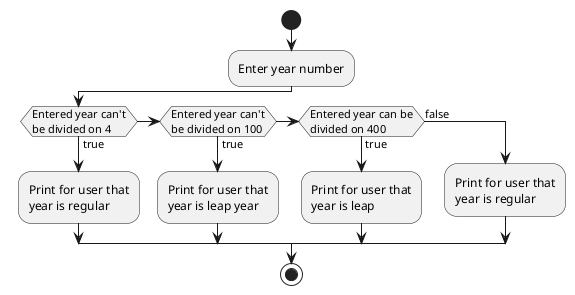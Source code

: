 @startuml
'https://plantuml.com/activity-diagram-beta

start
:Enter year number;
if (Entered year can't
be divided on 4) then (true)
    :Print for user that
    year is regular;
else if (Entered year can't
be divided on 100) then (true)
    :Print for user that
    year is leap year;
else if (Entered year can be
divided on 400) then (true)
    :Print for user that
    year is leap;
else (false)
    :Print for user that
    year is regular;
endif
stop

@enduml
